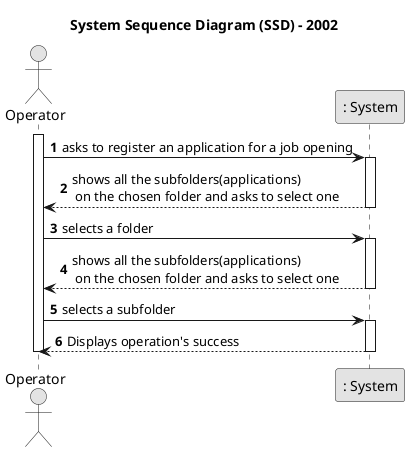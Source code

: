 @startuml
skinparam monochrome true
skinparam packageStyle rectangle
skinparam shadowing false

title System Sequence Diagram (SSD) - 2002

autonumber

actor "Operator" as OP
participant ": System" as System

activate OP

    OP -> System : asks to register an application for a job opening
    activate System

        System --> OP : shows all the subfolders(applications)\n on the chosen folder and asks to select one
    deactivate System

     OP -> System : selects a folder
     activate System

     System --> OP : shows all the subfolders(applications)\n on the chosen folder and asks to select one

     deactivate System

     OP -> System : selects a subfolder

    activate System

        System --> OP : Displays operation's success

    deactivate System

deactivate OP

@enduml